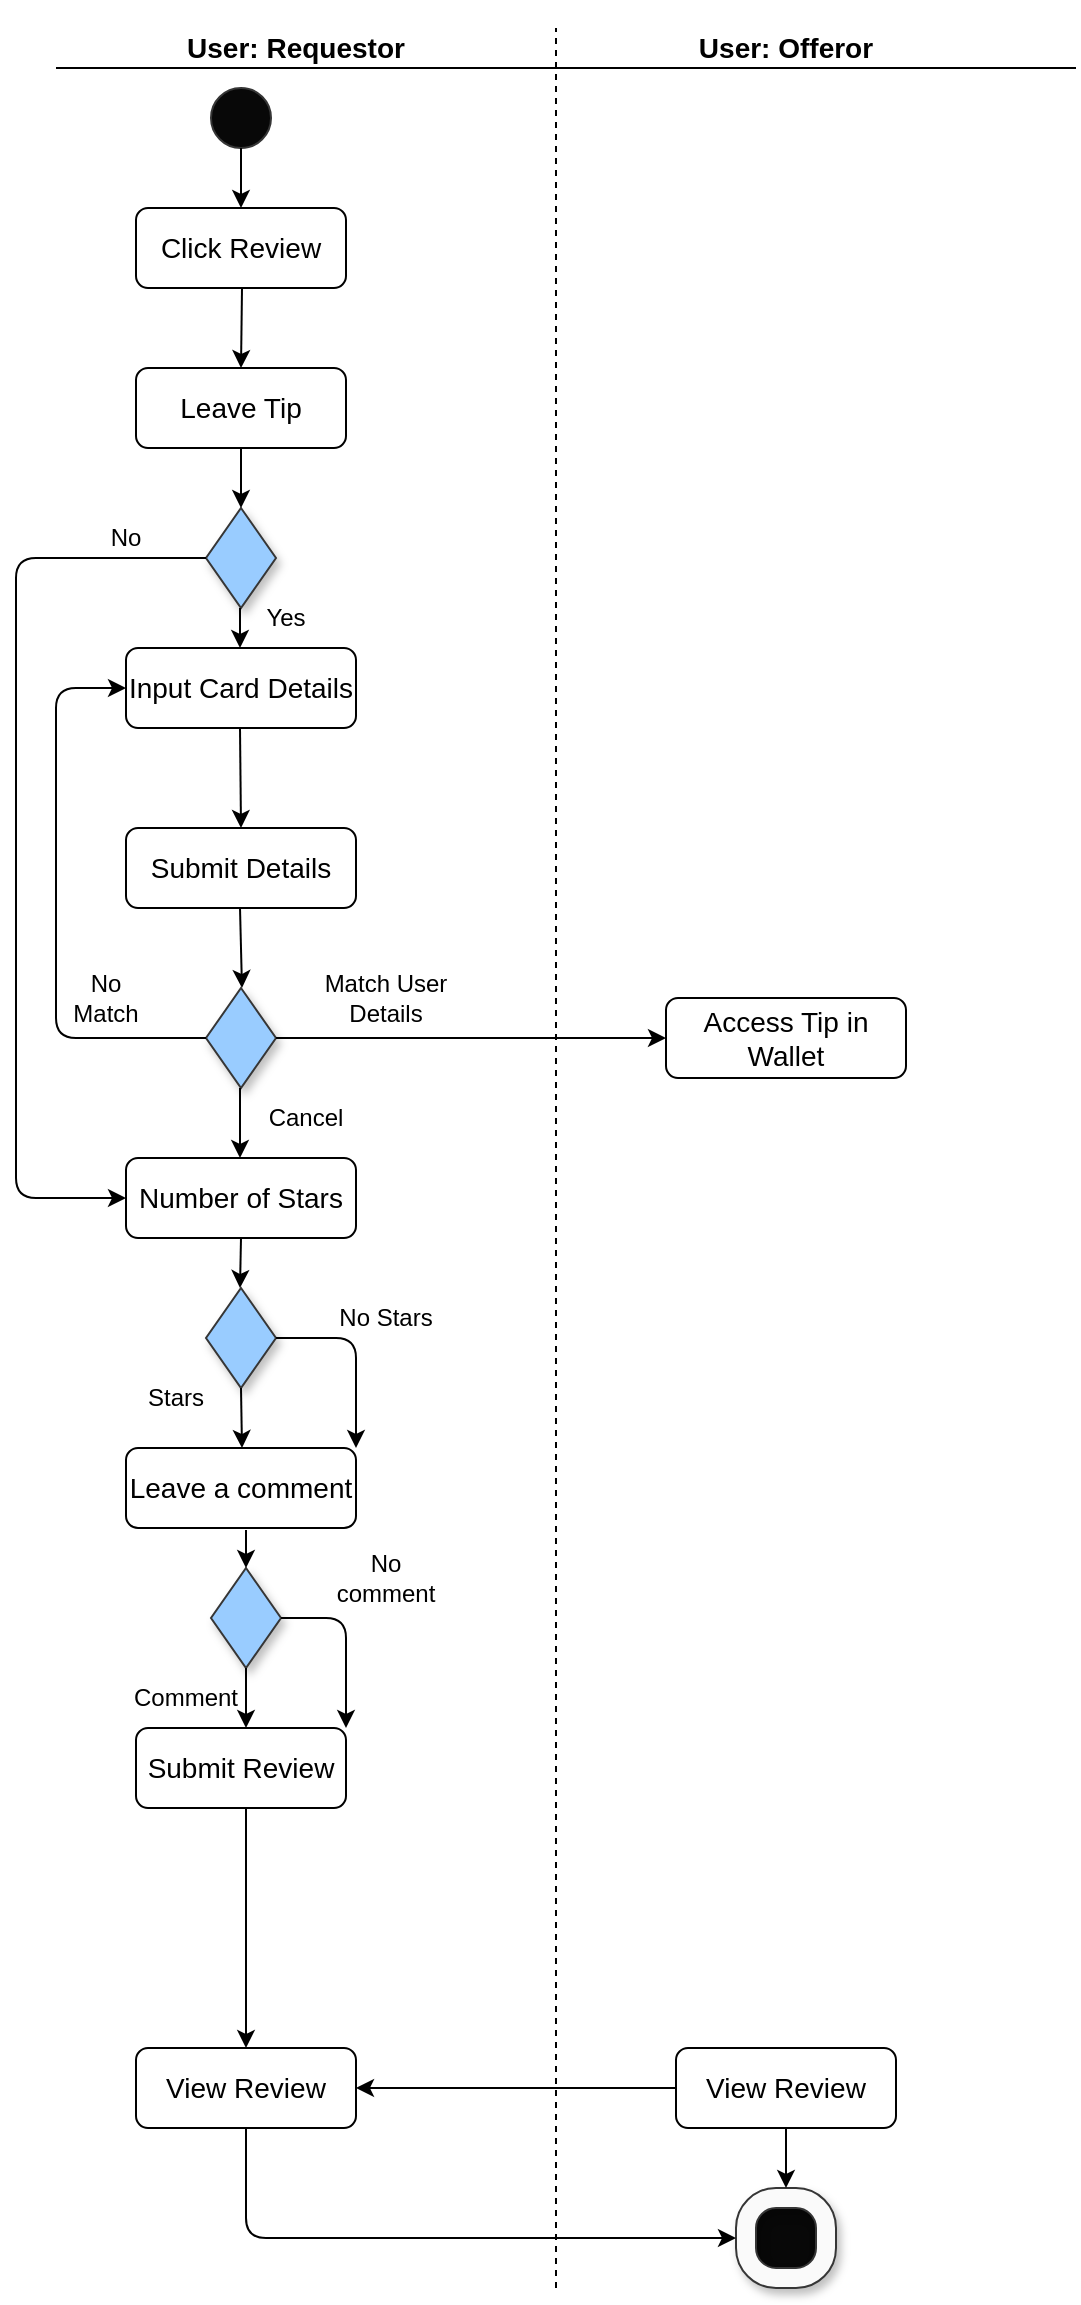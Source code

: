 <mxfile version="14.4.9" type="github">
  <diagram id="prtHgNgQTEPvFCAcTncT" name="Page-1">
    <mxGraphModel dx="1546" dy="736" grid="1" gridSize="10" guides="1" tooltips="1" connect="1" arrows="1" fold="1" page="1" pageScale="1" pageWidth="827" pageHeight="1169" math="0" shadow="0">
      <root>
        <mxCell id="0" />
        <mxCell id="1" parent="0" />
        <mxCell id="3Sa6O5D4K2Z7BfHcEVfZ-3" value="" style="ellipse;whiteSpace=wrap;html=1;aspect=fixed;strokeColor=#363636;shadow=0;fillColor=#080808;" parent="1" vertex="1">
          <mxGeometry x="107.5" y="50" width="30" height="30" as="geometry" />
        </mxCell>
        <mxCell id="3Sa6O5D4K2Z7BfHcEVfZ-5" value="" style="rhombus;whiteSpace=wrap;html=1;shadow=1;strokeColor=#363636;fillColor=#99CCFF;" parent="1" vertex="1">
          <mxGeometry x="105" y="260" width="35" height="50" as="geometry" />
        </mxCell>
        <mxCell id="3Sa6O5D4K2Z7BfHcEVfZ-8" value="&lt;font style=&quot;font-size: 14px&quot;&gt;Number of Stars&lt;/font&gt;" style="rounded=1;whiteSpace=wrap;html=1;" parent="1" vertex="1">
          <mxGeometry x="65" y="585" width="115" height="40" as="geometry" />
        </mxCell>
        <mxCell id="3Sa6O5D4K2Z7BfHcEVfZ-9" value="&lt;font style=&quot;font-size: 14px&quot;&gt;Leave Tip&lt;/font&gt;" style="rounded=1;whiteSpace=wrap;html=1;" parent="1" vertex="1">
          <mxGeometry x="70" y="190" width="105" height="40" as="geometry" />
        </mxCell>
        <mxCell id="3Sa6O5D4K2Z7BfHcEVfZ-10" value="&lt;font style=&quot;font-size: 14px&quot;&gt;View Review&lt;/font&gt;" style="rounded=1;whiteSpace=wrap;html=1;" parent="1" vertex="1">
          <mxGeometry x="340" y="1030" width="110" height="40" as="geometry" />
        </mxCell>
        <mxCell id="3Sa6O5D4K2Z7BfHcEVfZ-11" value="&lt;font style=&quot;font-size: 14px&quot;&gt;View Review&lt;/font&gt;" style="rounded=1;whiteSpace=wrap;html=1;" parent="1" vertex="1">
          <mxGeometry x="70" y="1030" width="110" height="40" as="geometry" />
        </mxCell>
        <mxCell id="3Sa6O5D4K2Z7BfHcEVfZ-12" value="&lt;font style=&quot;font-size: 14px&quot;&gt;Access Tip in Wallet&lt;/font&gt;" style="rounded=1;whiteSpace=wrap;html=1;" parent="1" vertex="1">
          <mxGeometry x="335" y="505" width="120" height="40" as="geometry" />
        </mxCell>
        <mxCell id="3Sa6O5D4K2Z7BfHcEVfZ-13" value="&lt;font style=&quot;font-size: 14px&quot;&gt;Click Review&lt;/font&gt;" style="rounded=1;whiteSpace=wrap;html=1;" parent="1" vertex="1">
          <mxGeometry x="70" y="110" width="105" height="40" as="geometry" />
        </mxCell>
        <mxCell id="3Sa6O5D4K2Z7BfHcEVfZ-14" value="&lt;font style=&quot;font-size: 14px&quot;&gt;Input Card Details&lt;/font&gt;" style="rounded=1;whiteSpace=wrap;html=1;" parent="1" vertex="1">
          <mxGeometry x="65" y="330" width="115" height="40" as="geometry" />
        </mxCell>
        <mxCell id="3Sa6O5D4K2Z7BfHcEVfZ-15" value="&lt;font style=&quot;font-size: 14px&quot;&gt;Leave a comment&lt;/font&gt;" style="rounded=1;whiteSpace=wrap;html=1;" parent="1" vertex="1">
          <mxGeometry x="65" y="730" width="115" height="40" as="geometry" />
        </mxCell>
        <mxCell id="3Sa6O5D4K2Z7BfHcEVfZ-16" value="&lt;font style=&quot;font-size: 14px&quot;&gt;Submit Details&lt;/font&gt;" style="rounded=1;whiteSpace=wrap;html=1;" parent="1" vertex="1">
          <mxGeometry x="65" y="420" width="115" height="40" as="geometry" />
        </mxCell>
        <mxCell id="3Sa6O5D4K2Z7BfHcEVfZ-17" value="&lt;font style=&quot;font-size: 14px&quot;&gt;Submit Review&lt;/font&gt;" style="rounded=1;whiteSpace=wrap;html=1;" parent="1" vertex="1">
          <mxGeometry x="70" y="870" width="105" height="40" as="geometry" />
        </mxCell>
        <mxCell id="3Sa6O5D4K2Z7BfHcEVfZ-20" value="" style="rhombus;whiteSpace=wrap;html=1;shadow=1;strokeColor=#363636;fillColor=#99CCFF;" parent="1" vertex="1">
          <mxGeometry x="107.5" y="790" width="35" height="50" as="geometry" />
        </mxCell>
        <mxCell id="3Sa6O5D4K2Z7BfHcEVfZ-21" value="" style="rhombus;whiteSpace=wrap;html=1;shadow=1;strokeColor=#363636;fillColor=#99CCFF;" parent="1" vertex="1">
          <mxGeometry x="105" y="650" width="35" height="50" as="geometry" />
        </mxCell>
        <mxCell id="3Sa6O5D4K2Z7BfHcEVfZ-22" value="" style="rhombus;whiteSpace=wrap;html=1;shadow=1;strokeColor=#363636;fillColor=#99CCFF;" parent="1" vertex="1">
          <mxGeometry x="105" y="500" width="35" height="50" as="geometry" />
        </mxCell>
        <mxCell id="3Sa6O5D4K2Z7BfHcEVfZ-23" value="" style="endArrow=classic;html=1;exitX=0.5;exitY=1;exitDx=0;exitDy=0;entryX=0.5;entryY=0;entryDx=0;entryDy=0;" parent="1" source="3Sa6O5D4K2Z7BfHcEVfZ-3" target="3Sa6O5D4K2Z7BfHcEVfZ-13" edge="1">
          <mxGeometry width="50" height="50" relative="1" as="geometry">
            <mxPoint x="400" y="390" as="sourcePoint" />
            <mxPoint x="450" y="340" as="targetPoint" />
          </mxGeometry>
        </mxCell>
        <mxCell id="3Sa6O5D4K2Z7BfHcEVfZ-24" value="" style="endArrow=classic;html=1;entryX=0.5;entryY=0;entryDx=0;entryDy=0;" parent="1" target="3Sa6O5D4K2Z7BfHcEVfZ-9" edge="1">
          <mxGeometry width="50" height="50" relative="1" as="geometry">
            <mxPoint x="123" y="150" as="sourcePoint" />
            <mxPoint x="124.5" y="180" as="targetPoint" />
          </mxGeometry>
        </mxCell>
        <mxCell id="3Sa6O5D4K2Z7BfHcEVfZ-25" value="" style="endArrow=classic;html=1;exitX=0.5;exitY=1;exitDx=0;exitDy=0;" parent="1" source="3Sa6O5D4K2Z7BfHcEVfZ-9" target="3Sa6O5D4K2Z7BfHcEVfZ-5" edge="1">
          <mxGeometry width="50" height="50" relative="1" as="geometry">
            <mxPoint x="120" y="250" as="sourcePoint" />
            <mxPoint x="120" y="260" as="targetPoint" />
          </mxGeometry>
        </mxCell>
        <mxCell id="3Sa6O5D4K2Z7BfHcEVfZ-26" value="" style="endArrow=classic;html=1;entryX=0.5;entryY=0;entryDx=0;entryDy=0;" parent="1" edge="1">
          <mxGeometry width="50" height="50" relative="1" as="geometry">
            <mxPoint x="122" y="310" as="sourcePoint" />
            <mxPoint x="122" y="330" as="targetPoint" />
          </mxGeometry>
        </mxCell>
        <mxCell id="3Sa6O5D4K2Z7BfHcEVfZ-27" value="" style="endArrow=classic;html=1;exitX=0.5;exitY=1;exitDx=0;exitDy=0;entryX=0.5;entryY=0;entryDx=0;entryDy=0;" parent="1" target="3Sa6O5D4K2Z7BfHcEVfZ-16" edge="1">
          <mxGeometry width="50" height="50" relative="1" as="geometry">
            <mxPoint x="122" y="370" as="sourcePoint" />
            <mxPoint x="122" y="400" as="targetPoint" />
          </mxGeometry>
        </mxCell>
        <mxCell id="3Sa6O5D4K2Z7BfHcEVfZ-31" value="" style="endArrow=classic;html=1;exitX=0.5;exitY=1;exitDx=0;exitDy=0;" parent="1" edge="1">
          <mxGeometry width="50" height="50" relative="1" as="geometry">
            <mxPoint x="122" y="460" as="sourcePoint" />
            <mxPoint x="123" y="500" as="targetPoint" />
          </mxGeometry>
        </mxCell>
        <mxCell id="3Sa6O5D4K2Z7BfHcEVfZ-32" value="" style="endArrow=classic;html=1;entryX=0.5;entryY=0;entryDx=0;entryDy=0;" parent="1" edge="1">
          <mxGeometry width="50" height="50" relative="1" as="geometry">
            <mxPoint x="122" y="550" as="sourcePoint" />
            <mxPoint x="122" y="585" as="targetPoint" />
          </mxGeometry>
        </mxCell>
        <mxCell id="3Sa6O5D4K2Z7BfHcEVfZ-33" value="" style="endArrow=classic;html=1;entryX=0.5;entryY=0;entryDx=0;entryDy=0;exitX=0.5;exitY=1;exitDx=0;exitDy=0;" parent="1" source="3Sa6O5D4K2Z7BfHcEVfZ-8" edge="1">
          <mxGeometry width="50" height="50" relative="1" as="geometry">
            <mxPoint x="122" y="630" as="sourcePoint" />
            <mxPoint x="122" y="650" as="targetPoint" />
          </mxGeometry>
        </mxCell>
        <mxCell id="3Sa6O5D4K2Z7BfHcEVfZ-34" value="" style="endArrow=classic;html=1;exitX=0.5;exitY=1;exitDx=0;exitDy=0;" parent="1" source="3Sa6O5D4K2Z7BfHcEVfZ-21" edge="1">
          <mxGeometry width="50" height="50" relative="1" as="geometry">
            <mxPoint x="130" y="720" as="sourcePoint" />
            <mxPoint x="123" y="730" as="targetPoint" />
          </mxGeometry>
        </mxCell>
        <mxCell id="3Sa6O5D4K2Z7BfHcEVfZ-35" value="" style="endArrow=classic;html=1;entryX=0.5;entryY=0;entryDx=0;entryDy=0;" parent="1" target="3Sa6O5D4K2Z7BfHcEVfZ-20" edge="1">
          <mxGeometry width="50" height="50" relative="1" as="geometry">
            <mxPoint x="125" y="771" as="sourcePoint" />
            <mxPoint x="290.5" y="860" as="targetPoint" />
          </mxGeometry>
        </mxCell>
        <mxCell id="3Sa6O5D4K2Z7BfHcEVfZ-36" value="" style="endArrow=classic;html=1;entryX=0.5;entryY=0;entryDx=0;entryDy=0;" parent="1" edge="1">
          <mxGeometry width="50" height="50" relative="1" as="geometry">
            <mxPoint x="125" y="840" as="sourcePoint" />
            <mxPoint x="125" y="870" as="targetPoint" />
          </mxGeometry>
        </mxCell>
        <mxCell id="3Sa6O5D4K2Z7BfHcEVfZ-37" value="" style="endArrow=classic;html=1;exitX=1;exitY=0.5;exitDx=0;exitDy=0;entryX=0;entryY=0.5;entryDx=0;entryDy=0;" parent="1" source="3Sa6O5D4K2Z7BfHcEVfZ-22" target="3Sa6O5D4K2Z7BfHcEVfZ-12" edge="1">
          <mxGeometry width="50" height="50" relative="1" as="geometry">
            <mxPoint x="170" y="550" as="sourcePoint" />
            <mxPoint x="170.5" y="600" as="targetPoint" />
          </mxGeometry>
        </mxCell>
        <mxCell id="3Sa6O5D4K2Z7BfHcEVfZ-38" value="" style="endArrow=classic;html=1;exitX=0;exitY=0.5;exitDx=0;exitDy=0;entryX=0;entryY=0.5;entryDx=0;entryDy=0;" parent="1" source="3Sa6O5D4K2Z7BfHcEVfZ-22" target="3Sa6O5D4K2Z7BfHcEVfZ-14" edge="1">
          <mxGeometry width="50" height="50" relative="1" as="geometry">
            <mxPoint x="400" y="490" as="sourcePoint" />
            <mxPoint x="30" y="510" as="targetPoint" />
            <Array as="points">
              <mxPoint x="30" y="525" />
              <mxPoint x="30" y="350" />
            </Array>
          </mxGeometry>
        </mxCell>
        <mxCell id="3Sa6O5D4K2Z7BfHcEVfZ-45" value="" style="endArrow=classic;html=1;exitX=0;exitY=0.5;exitDx=0;exitDy=0;entryX=1;entryY=0.5;entryDx=0;entryDy=0;" parent="1" source="3Sa6O5D4K2Z7BfHcEVfZ-10" target="3Sa6O5D4K2Z7BfHcEVfZ-11" edge="1">
          <mxGeometry width="50" height="50" relative="1" as="geometry">
            <mxPoint x="390" y="930" as="sourcePoint" />
            <mxPoint x="440" y="880" as="targetPoint" />
          </mxGeometry>
        </mxCell>
        <mxCell id="3Sa6O5D4K2Z7BfHcEVfZ-47" value="" style="ellipse;whiteSpace=wrap;html=1;aspect=fixed;shadow=0;strokeColor=#363636;fillColor=#080808;" parent="1" vertex="1">
          <mxGeometry x="370" y="1100" width="50" height="50" as="geometry" />
        </mxCell>
        <mxCell id="3Sa6O5D4K2Z7BfHcEVfZ-49" value="" style="verticalLabelPosition=bottom;verticalAlign=top;html=1;shape=mxgraph.basic.rounded_frame;dx=10;shadow=1;strokeColor=#363636;fillColor=#FAFAFA;" parent="1" vertex="1">
          <mxGeometry x="370" y="1100" width="50" height="50" as="geometry" />
        </mxCell>
        <mxCell id="3Sa6O5D4K2Z7BfHcEVfZ-50" value="" style="endArrow=classic;html=1;exitX=0.5;exitY=1;exitDx=0;exitDy=0;" parent="1" source="3Sa6O5D4K2Z7BfHcEVfZ-10" edge="1">
          <mxGeometry width="50" height="50" relative="1" as="geometry">
            <mxPoint x="390" y="850" as="sourcePoint" />
            <mxPoint x="395" y="1100" as="targetPoint" />
          </mxGeometry>
        </mxCell>
        <mxCell id="3Sa6O5D4K2Z7BfHcEVfZ-51" value="" style="endArrow=classic;html=1;exitX=0.5;exitY=1;exitDx=0;exitDy=0;entryX=0;entryY=0.5;entryDx=0;entryDy=0;entryPerimeter=0;" parent="1" source="3Sa6O5D4K2Z7BfHcEVfZ-11" target="3Sa6O5D4K2Z7BfHcEVfZ-49" edge="1">
          <mxGeometry width="50" height="50" relative="1" as="geometry">
            <mxPoint x="390" y="850" as="sourcePoint" />
            <mxPoint x="125" y="1150" as="targetPoint" />
            <Array as="points">
              <mxPoint x="125" y="1125" />
            </Array>
          </mxGeometry>
        </mxCell>
        <mxCell id="3Sa6O5D4K2Z7BfHcEVfZ-53" value="" style="endArrow=classic;html=1;exitX=0;exitY=0.5;exitDx=0;exitDy=0;entryX=0;entryY=0.5;entryDx=0;entryDy=0;" parent="1" source="3Sa6O5D4K2Z7BfHcEVfZ-5" target="3Sa6O5D4K2Z7BfHcEVfZ-8" edge="1">
          <mxGeometry width="50" height="50" relative="1" as="geometry">
            <mxPoint x="400" y="440" as="sourcePoint" />
            <mxPoint x="10" y="580" as="targetPoint" />
            <Array as="points">
              <mxPoint x="10" y="285" />
              <mxPoint x="10" y="605" />
            </Array>
          </mxGeometry>
        </mxCell>
        <mxCell id="3Sa6O5D4K2Z7BfHcEVfZ-54" value="No" style="text;html=1;strokeColor=none;fillColor=none;align=center;verticalAlign=middle;whiteSpace=wrap;rounded=0;" parent="1" vertex="1">
          <mxGeometry x="40" y="260" width="50" height="30" as="geometry" />
        </mxCell>
        <mxCell id="3Sa6O5D4K2Z7BfHcEVfZ-55" value="Yes" style="text;html=1;strokeColor=none;fillColor=none;align=center;verticalAlign=middle;whiteSpace=wrap;rounded=0;" parent="1" vertex="1">
          <mxGeometry x="120" y="300" width="50" height="30" as="geometry" />
        </mxCell>
        <mxCell id="3Sa6O5D4K2Z7BfHcEVfZ-56" value="Match User Details" style="text;html=1;strokeColor=none;fillColor=none;align=center;verticalAlign=middle;whiteSpace=wrap;rounded=0;" parent="1" vertex="1">
          <mxGeometry x="150" y="490" width="90" height="30" as="geometry" />
        </mxCell>
        <mxCell id="3Sa6O5D4K2Z7BfHcEVfZ-57" value="Cancel" style="text;html=1;strokeColor=none;fillColor=none;align=center;verticalAlign=middle;whiteSpace=wrap;rounded=0;" parent="1" vertex="1">
          <mxGeometry x="130" y="550" width="50" height="30" as="geometry" />
        </mxCell>
        <mxCell id="3Sa6O5D4K2Z7BfHcEVfZ-58" value="No Match" style="text;html=1;strokeColor=none;fillColor=none;align=center;verticalAlign=middle;whiteSpace=wrap;rounded=0;" parent="1" vertex="1">
          <mxGeometry x="30" y="490" width="50" height="30" as="geometry" />
        </mxCell>
        <mxCell id="3Sa6O5D4K2Z7BfHcEVfZ-59" value="" style="endArrow=classic;html=1;exitX=1;exitY=0.5;exitDx=0;exitDy=0;entryX=1;entryY=0;entryDx=0;entryDy=0;" parent="1" source="3Sa6O5D4K2Z7BfHcEVfZ-21" target="3Sa6O5D4K2Z7BfHcEVfZ-15" edge="1">
          <mxGeometry width="50" height="50" relative="1" as="geometry">
            <mxPoint x="400" y="950" as="sourcePoint" />
            <mxPoint x="180" y="675" as="targetPoint" />
            <Array as="points">
              <mxPoint x="180" y="675" />
            </Array>
          </mxGeometry>
        </mxCell>
        <mxCell id="3Sa6O5D4K2Z7BfHcEVfZ-60" value="" style="endArrow=classic;html=1;exitX=1;exitY=0.5;exitDx=0;exitDy=0;entryX=1;entryY=0;entryDx=0;entryDy=0;" parent="1" target="3Sa6O5D4K2Z7BfHcEVfZ-17" edge="1">
          <mxGeometry width="50" height="50" relative="1" as="geometry">
            <mxPoint x="142.5" y="815" as="sourcePoint" />
            <mxPoint x="182.5" y="870" as="targetPoint" />
            <Array as="points">
              <mxPoint x="175" y="815" />
            </Array>
          </mxGeometry>
        </mxCell>
        <mxCell id="3Sa6O5D4K2Z7BfHcEVfZ-61" value="No Stars" style="text;html=1;strokeColor=none;fillColor=none;align=center;verticalAlign=middle;whiteSpace=wrap;rounded=0;" parent="1" vertex="1">
          <mxGeometry x="170" y="650" width="50" height="30" as="geometry" />
        </mxCell>
        <mxCell id="3Sa6O5D4K2Z7BfHcEVfZ-62" value="Stars" style="text;html=1;strokeColor=none;fillColor=none;align=center;verticalAlign=middle;whiteSpace=wrap;rounded=0;" parent="1" vertex="1">
          <mxGeometry x="65" y="690" width="50" height="30" as="geometry" />
        </mxCell>
        <mxCell id="3Sa6O5D4K2Z7BfHcEVfZ-63" value="No comment" style="text;html=1;strokeColor=none;fillColor=none;align=center;verticalAlign=middle;whiteSpace=wrap;rounded=0;" parent="1" vertex="1">
          <mxGeometry x="170" y="780" width="50" height="30" as="geometry" />
        </mxCell>
        <mxCell id="3Sa6O5D4K2Z7BfHcEVfZ-64" value="Comment" style="text;html=1;strokeColor=none;fillColor=none;align=center;verticalAlign=middle;whiteSpace=wrap;rounded=0;" parent="1" vertex="1">
          <mxGeometry x="70" y="840" width="50" height="30" as="geometry" />
        </mxCell>
        <mxCell id="3Sa6O5D4K2Z7BfHcEVfZ-67" value="" style="endArrow=none;dashed=1;html=1;" parent="1" edge="1">
          <mxGeometry width="50" height="50" relative="1" as="geometry">
            <mxPoint x="280" y="1150" as="sourcePoint" />
            <mxPoint x="280" y="20" as="targetPoint" />
          </mxGeometry>
        </mxCell>
        <mxCell id="3Sa6O5D4K2Z7BfHcEVfZ-69" value="&lt;font style=&quot;font-size: 14px&quot;&gt;&lt;b&gt;User: Requestor&lt;/b&gt;&lt;/font&gt;" style="text;html=1;strokeColor=none;fillColor=none;align=center;verticalAlign=middle;whiteSpace=wrap;rounded=0;shadow=1;" parent="1" vertex="1">
          <mxGeometry x="60" y="10" width="180" height="40" as="geometry" />
        </mxCell>
        <mxCell id="3Sa6O5D4K2Z7BfHcEVfZ-70" value="&lt;font style=&quot;font-size: 14px&quot;&gt;&lt;b&gt;User: Offeror&lt;/b&gt;&lt;/font&gt;" style="text;html=1;strokeColor=none;fillColor=none;align=center;verticalAlign=middle;whiteSpace=wrap;rounded=0;shadow=1;" parent="1" vertex="1">
          <mxGeometry x="305" y="10" width="180" height="40" as="geometry" />
        </mxCell>
        <mxCell id="3Sa6O5D4K2Z7BfHcEVfZ-72" value="" style="endArrow=none;html=1;exitX=0;exitY=0.75;exitDx=0;exitDy=0;" parent="1" edge="1">
          <mxGeometry width="50" height="50" relative="1" as="geometry">
            <mxPoint x="30" y="40" as="sourcePoint" />
            <mxPoint x="540" y="40" as="targetPoint" />
          </mxGeometry>
        </mxCell>
        <mxCell id="RnGdIiJqBeYI0Q3ev4D6-1" value="" style="endArrow=classic;html=1;entryX=0.5;entryY=0;entryDx=0;entryDy=0;" edge="1" parent="1" target="3Sa6O5D4K2Z7BfHcEVfZ-11">
          <mxGeometry width="50" height="50" relative="1" as="geometry">
            <mxPoint x="125" y="910" as="sourcePoint" />
            <mxPoint x="440" y="950" as="targetPoint" />
          </mxGeometry>
        </mxCell>
      </root>
    </mxGraphModel>
  </diagram>
</mxfile>

